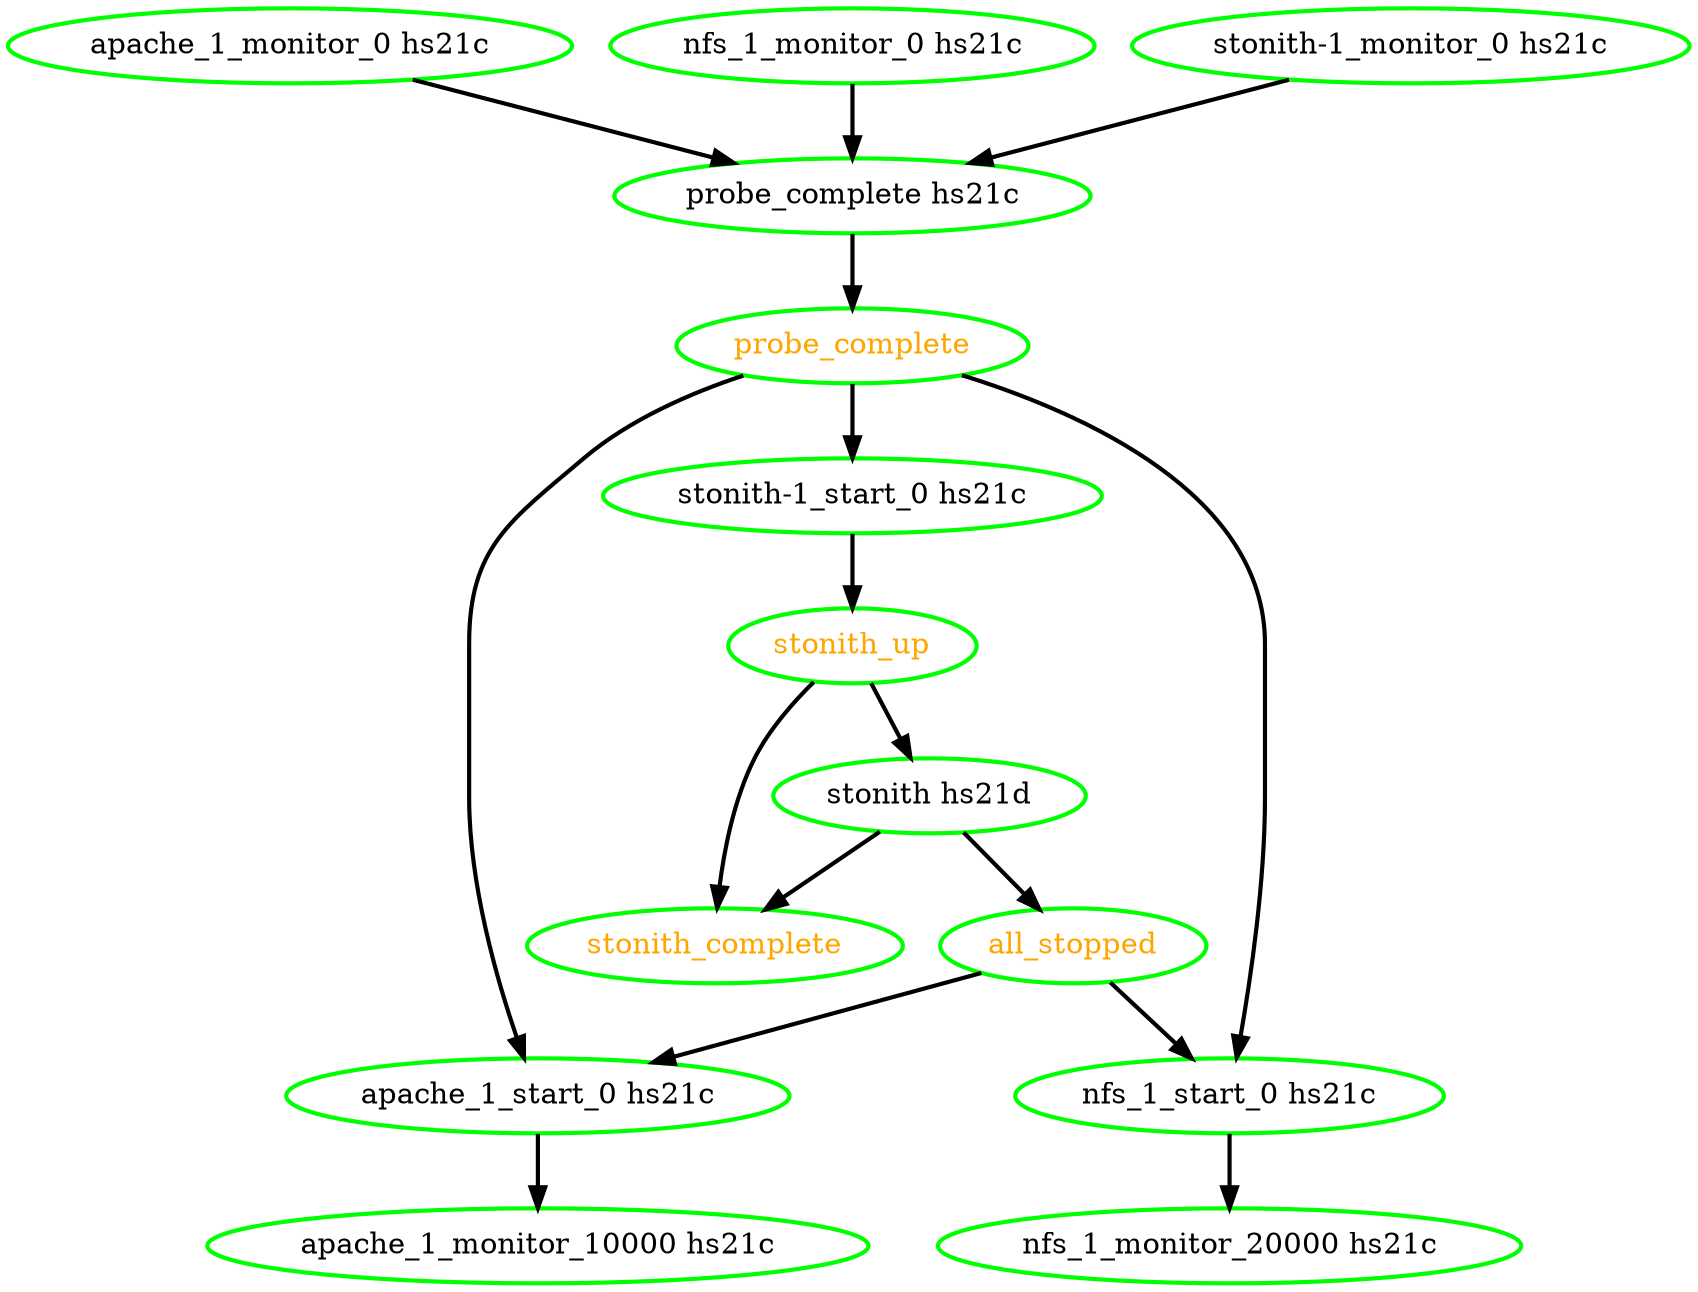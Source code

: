 digraph "g" {
"all_stopped" -> "apache_1_start_0 hs21c" [ style = bold]
"all_stopped" -> "nfs_1_start_0 hs21c" [ style = bold]
"all_stopped" [ style=bold color="green" fontcolor="orange"  ]
"apache_1_monitor_0 hs21c" -> "probe_complete hs21c" [ style = bold]
"apache_1_monitor_0 hs21c" [ style=bold color="green" fontcolor="black"  ]
"apache_1_monitor_10000 hs21c" [ style=bold color="green" fontcolor="black"  ]
"apache_1_start_0 hs21c" -> "apache_1_monitor_10000 hs21c" [ style = bold]
"apache_1_start_0 hs21c" [ style=bold color="green" fontcolor="black"  ]
"nfs_1_monitor_0 hs21c" -> "probe_complete hs21c" [ style = bold]
"nfs_1_monitor_0 hs21c" [ style=bold color="green" fontcolor="black"  ]
"nfs_1_monitor_20000 hs21c" [ style=bold color="green" fontcolor="black"  ]
"nfs_1_start_0 hs21c" -> "nfs_1_monitor_20000 hs21c" [ style = bold]
"nfs_1_start_0 hs21c" [ style=bold color="green" fontcolor="black"  ]
"probe_complete hs21c" -> "probe_complete" [ style = bold]
"probe_complete hs21c" [ style=bold color="green" fontcolor="black"  ]
"probe_complete" -> "apache_1_start_0 hs21c" [ style = bold]
"probe_complete" -> "nfs_1_start_0 hs21c" [ style = bold]
"probe_complete" -> "stonith-1_start_0 hs21c" [ style = bold]
"probe_complete" [ style=bold color="green" fontcolor="orange"  ]
"stonith hs21d" -> "all_stopped" [ style = bold]
"stonith hs21d" -> "stonith_complete" [ style = bold]
"stonith hs21d" [ style=bold color="green" fontcolor="black"  ]
"stonith-1_monitor_0 hs21c" -> "probe_complete hs21c" [ style = bold]
"stonith-1_monitor_0 hs21c" [ style=bold color="green" fontcolor="black"  ]
"stonith-1_start_0 hs21c" -> "stonith_up" [ style = bold]
"stonith-1_start_0 hs21c" [ style=bold color="green" fontcolor="black"  ]
"stonith_complete" [ style=bold color="green" fontcolor="orange"  ]
"stonith_up" -> "stonith hs21d" [ style = bold]
"stonith_up" -> "stonith_complete" [ style = bold]
"stonith_up" [ style=bold color="green" fontcolor="orange"  ]
}
